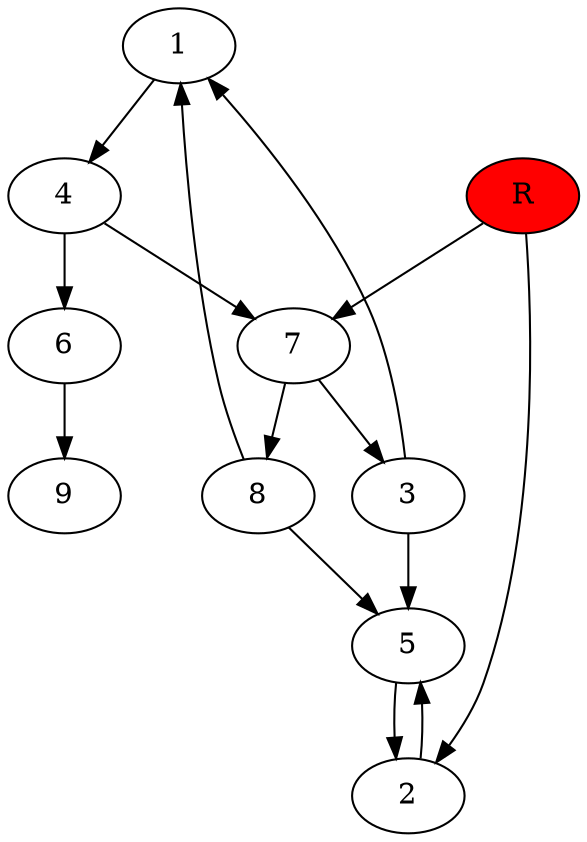 digraph prb15181 {
	1
	2
	3
	4
	5
	6
	7
	8
	R [fillcolor="#ff0000" style=filled]
	1 -> 4
	2 -> 5
	3 -> 1
	3 -> 5
	4 -> 6
	4 -> 7
	5 -> 2
	6 -> 9
	7 -> 3
	7 -> 8
	8 -> 1
	8 -> 5
	R -> 2
	R -> 7
}
